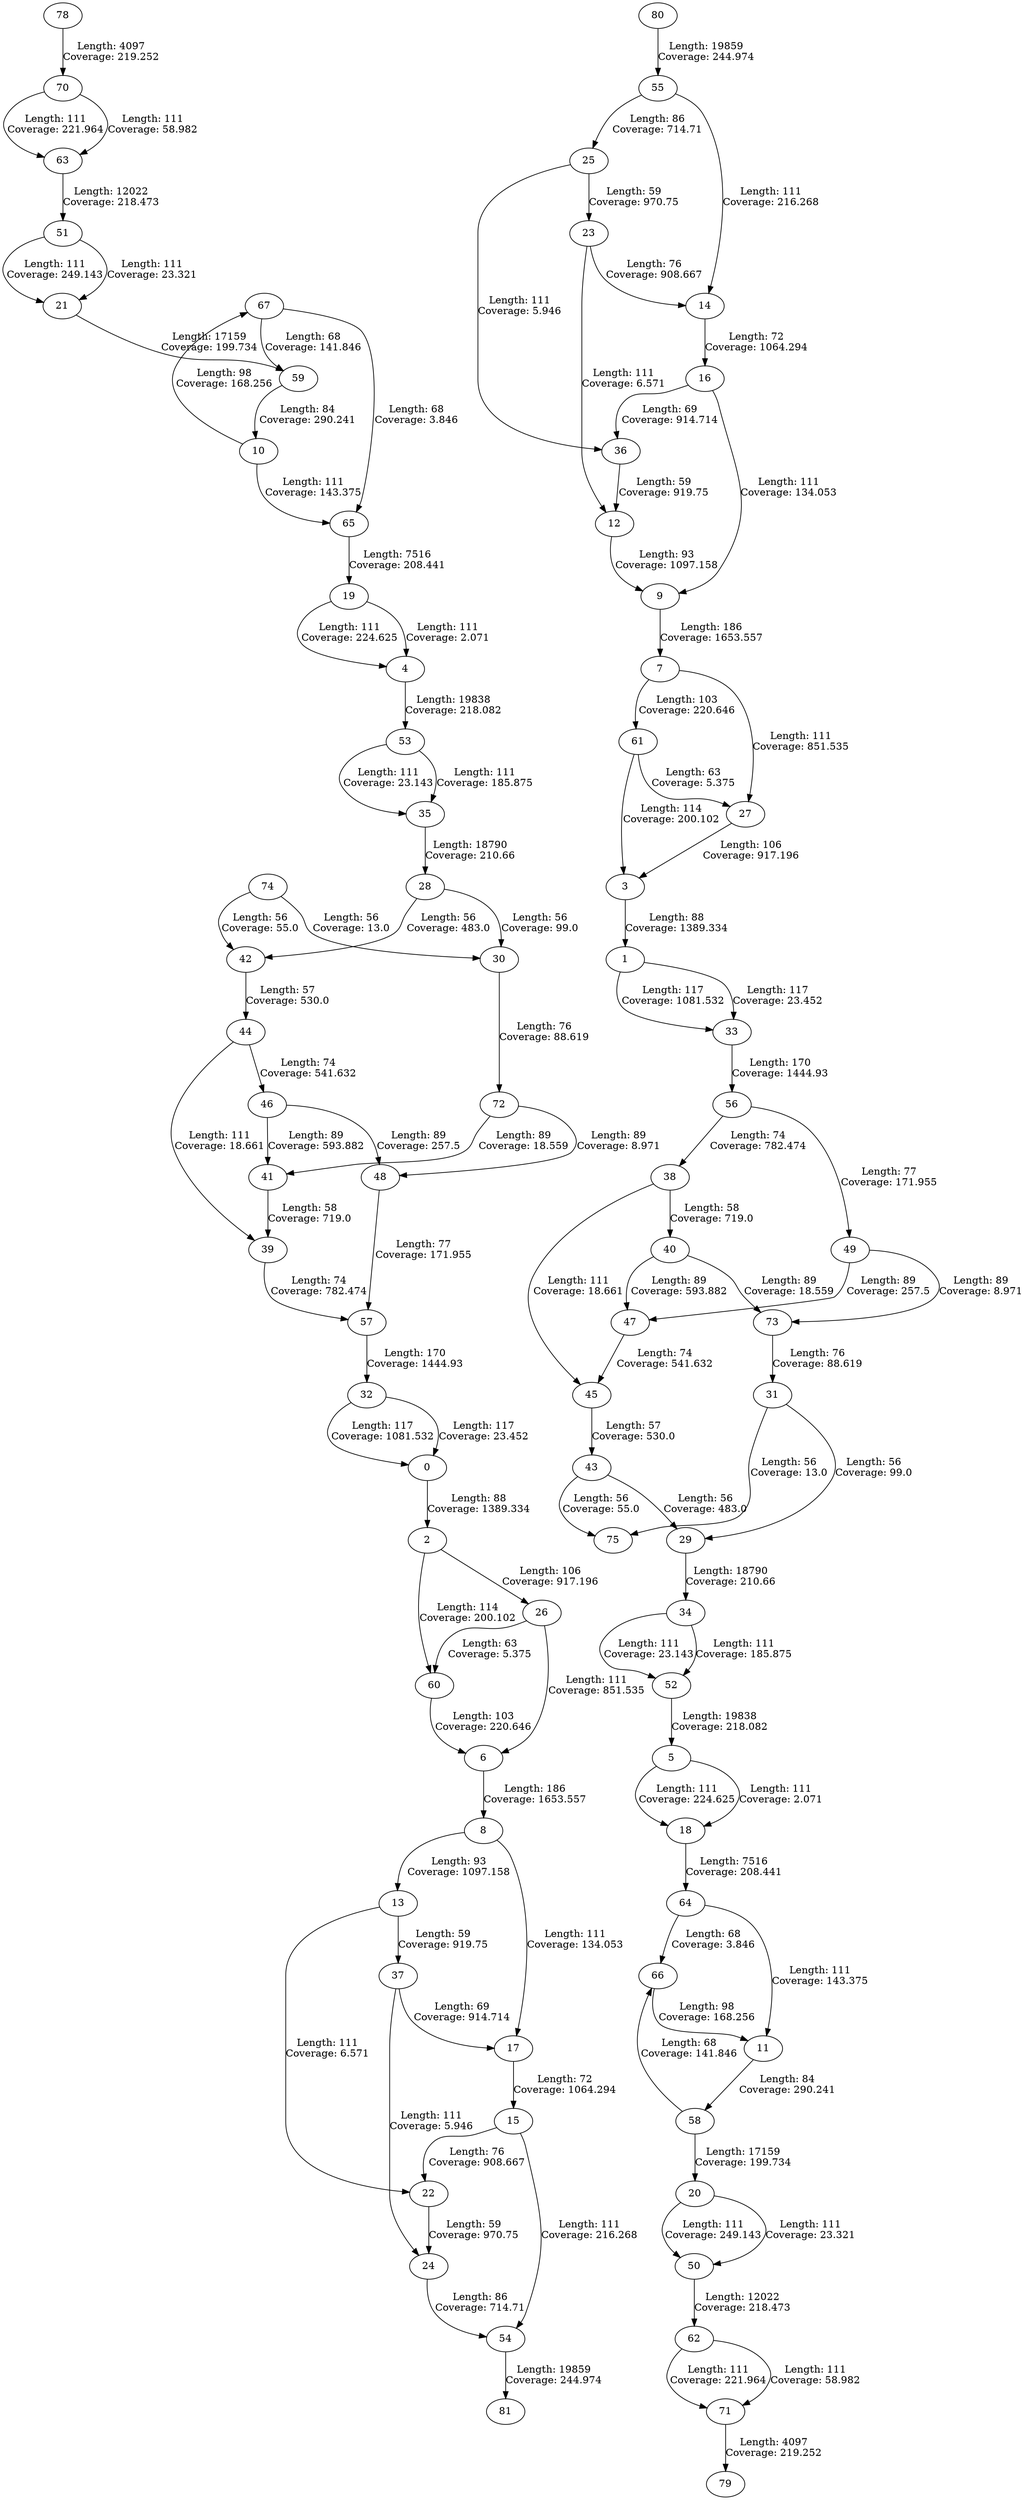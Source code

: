 digraph "" {
	28 -> 30	 [label="Length: 56
Coverage: 99.0"];
	28 -> 42	 [label="Length: 56
Coverage: 483.0"];
	30 -> 72	 [label="Length: 76
Coverage: 88.619"];
	31 -> 29	 [label="Length: 56
Coverage: 99.0"];
	31 -> 75	 [label="Length: 56
Coverage: 13.0"];
	29 -> 34	 [label="Length: 18790
Coverage: 210.66"];
	42 -> 44	 [label="Length: 57
Coverage: 530.0"];
	43 -> 29	 [label="Length: 56
Coverage: 483.0"];
	43 -> 75	 [label="Length: 56
Coverage: 55.0"];
	74 -> 30	 [label="Length: 56
Coverage: 13.0"];
	74 -> 42	 [label="Length: 56
Coverage: 55.0"];
	12 -> 9	 [label="Length: 93
Coverage: 1097.158"];
	9 -> 7	 [label="Length: 186
Coverage: 1653.557"];
	8 -> 13	 [label="Length: 93
Coverage: 1097.158"];
	8 -> 17	 [label="Length: 111
Coverage: 134.053"];
	13 -> 22	 [label="Length: 111
Coverage: 6.571"];
	13 -> 37	 [label="Length: 59
Coverage: 919.75"];
	14 -> 16	 [label="Length: 72
Coverage: 1064.294"];
	16 -> 9	 [label="Length: 111
Coverage: 134.053"];
	16 -> 36	 [label="Length: 69
Coverage: 914.714"];
	17 -> 15	 [label="Length: 72
Coverage: 1064.294"];
	15 -> 22	 [label="Length: 76
Coverage: 908.667"];
	15 -> 54	 [label="Length: 111
Coverage: 216.268"];
	22 -> 24	 [label="Length: 59
Coverage: 970.75"];
	24 -> 54	 [label="Length: 86
Coverage: 714.71"];
	25 -> 23	 [label="Length: 59
Coverage: 970.75"];
	25 -> 36	 [label="Length: 111
Coverage: 5.946"];
	23 -> 12	 [label="Length: 111
Coverage: 6.571"];
	23 -> 14	 [label="Length: 76
Coverage: 908.667"];
	5 -> 18	 [label="Length: 111
Coverage: 224.625"];
	5 -> 18	 [label="Length: 111
Coverage: 2.071"];
	18 -> 64	 [label="Length: 7516
Coverage: 208.441"];
	19 -> 4	 [label="Length: 111
Coverage: 224.625"];
	19 -> 4	 [label="Length: 111
Coverage: 2.071"];
	4 -> 53	 [label="Length: 19838
Coverage: 218.082"];
	36 -> 12	 [label="Length: 59
Coverage: 919.75"];
	37 -> 17	 [label="Length: 69
Coverage: 914.714"];
	37 -> 24	 [label="Length: 111
Coverage: 5.946"];
	38 -> 40	 [label="Length: 58
Coverage: 719.0"];
	38 -> 45	 [label="Length: 111
Coverage: 18.661"];
	40 -> 47	 [label="Length: 89
Coverage: 593.882"];
	40 -> 73	 [label="Length: 89
Coverage: 18.559"];
	41 -> 39	 [label="Length: 58
Coverage: 719.0"];
	39 -> 57	 [label="Length: 74
Coverage: 782.474"];
	44 -> 39	 [label="Length: 111
Coverage: 18.661"];
	44 -> 46	 [label="Length: 74
Coverage: 541.632"];
	45 -> 43	 [label="Length: 57
Coverage: 530.0"];
	46 -> 41	 [label="Length: 89
Coverage: 593.882"];
	46 -> 48	 [label="Length: 89
Coverage: 257.5"];
	48 -> 57	 [label="Length: 77
Coverage: 171.955"];
	49 -> 47	 [label="Length: 89
Coverage: 257.5"];
	49 -> 73	 [label="Length: 89
Coverage: 8.971"];
	47 -> 45	 [label="Length: 74
Coverage: 541.632"];
	20 -> 50	 [label="Length: 111
Coverage: 249.143"];
	20 -> 50	 [label="Length: 111
Coverage: 23.321"];
	50 -> 62	 [label="Length: 12022
Coverage: 218.473"];
	51 -> 21	 [label="Length: 111
Coverage: 249.143"];
	51 -> 21	 [label="Length: 111
Coverage: 23.321"];
	21 -> 59	 [label="Length: 17159
Coverage: 199.734"];
	32 -> 0	 [label="Length: 117
Coverage: 1081.532"];
	32 -> 0	 [label="Length: 117
Coverage: 23.452"];
	0 -> 2	 [label="Length: 88
Coverage: 1389.334"];
	1 -> 33	 [label="Length: 117
Coverage: 1081.532"];
	1 -> 33	 [label="Length: 117
Coverage: 23.452"];
	33 -> 56	 [label="Length: 170
Coverage: 1444.93"];
	54 -> 81	 [label="Length: 19859
Coverage: 244.974"];
	55 -> 14	 [label="Length: 111
Coverage: 216.268"];
	55 -> 25	 [label="Length: 86
Coverage: 714.71"];
	60 -> 6	 [label="Length: 103
Coverage: 220.646"];
	6 -> 8	 [label="Length: 186
Coverage: 1653.557"];
	7 -> 61	 [label="Length: 103
Coverage: 220.646"];
	7 -> 27	 [label="Length: 111
Coverage: 851.535"];
	61 -> 27	 [label="Length: 63
Coverage: 5.375"];
	61 -> 3	 [label="Length: 114
Coverage: 200.102"];
	58 -> 20	 [label="Length: 17159
Coverage: 199.734"];
	58 -> 66	 [label="Length: 68
Coverage: 141.846"];
	66 -> 11	 [label="Length: 98
Coverage: 168.256"];
	67 -> 59	 [label="Length: 68
Coverage: 141.846"];
	67 -> 65	 [label="Length: 68
Coverage: 3.846"];
	59 -> 10	 [label="Length: 84
Coverage: 290.241"];
	70 -> 63	 [label="Length: 111
Coverage: 221.964"];
	70 -> 63	 [label="Length: 111
Coverage: 58.982"];
	63 -> 51	 [label="Length: 12022
Coverage: 218.473"];
	62 -> 71	 [label="Length: 111
Coverage: 221.964"];
	62 -> 71	 [label="Length: 111
Coverage: 58.982"];
	71 -> 79	 [label="Length: 4097
Coverage: 219.252"];
	72 -> 41	 [label="Length: 89
Coverage: 18.559"];
	72 -> 48	 [label="Length: 89
Coverage: 8.971"];
	73 -> 31	 [label="Length: 76
Coverage: 88.619"];
	56 -> 38	 [label="Length: 74
Coverage: 782.474"];
	56 -> 49	 [label="Length: 77
Coverage: 171.955"];
	57 -> 32	 [label="Length: 170
Coverage: 1444.93"];
	53 -> 35	 [label="Length: 111
Coverage: 23.143"];
	53 -> 35	 [label="Length: 111
Coverage: 185.875"];
	35 -> 28	 [label="Length: 18790
Coverage: 210.66"];
	34 -> 52	 [label="Length: 111
Coverage: 23.143"];
	34 -> 52	 [label="Length: 111
Coverage: 185.875"];
	52 -> 5	 [label="Length: 19838
Coverage: 218.082"];
	64 -> 66	 [label="Length: 68
Coverage: 3.846"];
	64 -> 11	 [label="Length: 111
Coverage: 143.375"];
	65 -> 19	 [label="Length: 7516
Coverage: 208.441"];
	26 -> 60	 [label="Length: 63
Coverage: 5.375"];
	26 -> 6	 [label="Length: 111
Coverage: 851.535"];
	27 -> 3	 [label="Length: 106
Coverage: 917.196"];
	2 -> 60	 [label="Length: 114
Coverage: 200.102"];
	2 -> 26	 [label="Length: 106
Coverage: 917.196"];
	3 -> 1	 [label="Length: 88
Coverage: 1389.334"];
	10 -> 67	 [label="Length: 98
Coverage: 168.256"];
	10 -> 65	 [label="Length: 111
Coverage: 143.375"];
	11 -> 58	 [label="Length: 84
Coverage: 290.241"];
	78 -> 70	 [label="Length: 4097
Coverage: 219.252"];
	80 -> 55	 [label="Length: 19859
Coverage: 244.974"];
}
